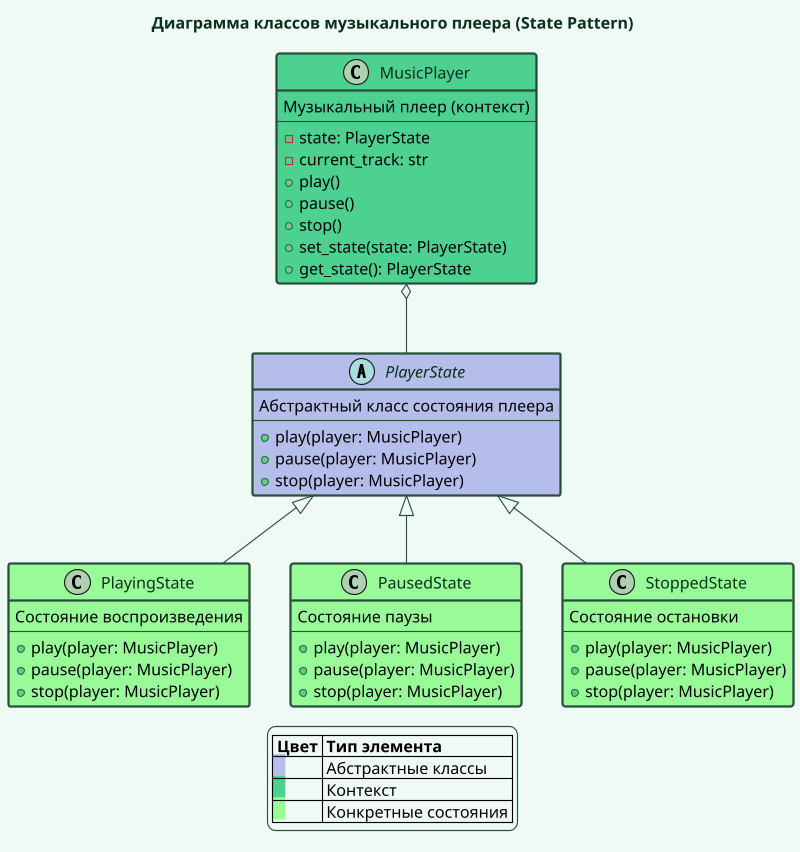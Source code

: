 @startuml

scale 800 width
skinparam BackgroundColor f0faf5
skinparam TitleFontColor 0b2e1d

'Настройки для легенды
skinparam LegendBackgroundColor f0faf5
skinparam LegendBorderColor 294f3d

'Настройки для стрелок
skinparam ArrowColor 294f3d
skinparam ArrowThickness 1
skinparam ArrowFontColor 294f3d
skinparam ArrowFontName Monospace

'Настройки для классов
skinparam ClassBorderColor #294f3d
skinparam ClassFontColor #0b2e1d
skinparam ClassBorderThickness 2

title "Диаграмма классов музыкального плеера (State Pattern)"

abstract "PlayerState" as PS #b5beeb {
    Абстрактный класс состояния плеера
    ---
    + play(player: MusicPlayer)
    + pause(player: MusicPlayer)
    + stop(player: MusicPlayer)
}

class "PlayingState" as PLS #98FB98 {
    Состояние воспроизведения
    ---
    + play(player: MusicPlayer)
    + pause(player: MusicPlayer)
    + stop(player: MusicPlayer)
}

class "PausedState" as PAS #98FB98 {
    Состояние паузы
    ---
    + play(player: MusicPlayer)
    + pause(player: MusicPlayer)
    + stop(player: MusicPlayer)
}

class "StoppedState" as SS #98FB98 {
    Состояние остановки
    ---
    + play(player: MusicPlayer)
    + pause(player: MusicPlayer)
    + stop(player: MusicPlayer)
}

class "MusicPlayer" as MP #4dd191 {
    Музыкальный плеер (контекст)
    ---
    - state: PlayerState
    - current_track: str
    + play()
    + pause()
    + stop()
    + set_state(state: PlayerState)
    + get_state(): PlayerState
}

' Реализация и наследование
PS <|-- PLS
PS <|-- PAS
PS <|-- SS

' Композиция и агрегация
MP o-- PS

legend
|= Цвет |= Тип элемента |
|<back:#b5beeb>   | Абстрактные классы |
|<back:#4dd191>   | Контекст |
|<back:#98FB98>   | Конкретные состояния |
endlegend

@enduml
